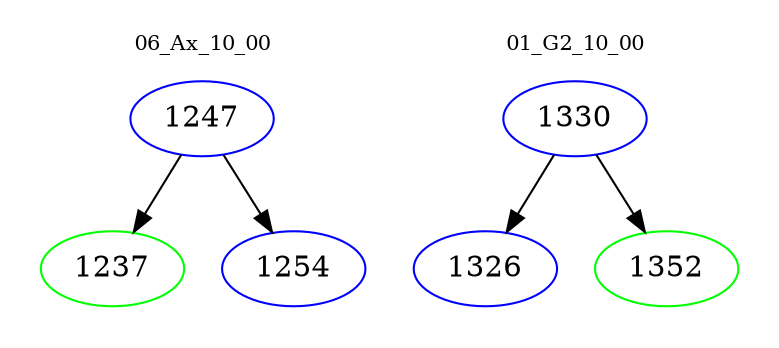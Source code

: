 digraph{
subgraph cluster_0 {
color = white
label = "06_Ax_10_00";
fontsize=10;
T0_1247 [label="1247", color="blue"]
T0_1247 -> T0_1237 [color="black"]
T0_1237 [label="1237", color="green"]
T0_1247 -> T0_1254 [color="black"]
T0_1254 [label="1254", color="blue"]
}
subgraph cluster_1 {
color = white
label = "01_G2_10_00";
fontsize=10;
T1_1330 [label="1330", color="blue"]
T1_1330 -> T1_1326 [color="black"]
T1_1326 [label="1326", color="blue"]
T1_1330 -> T1_1352 [color="black"]
T1_1352 [label="1352", color="green"]
}
}
